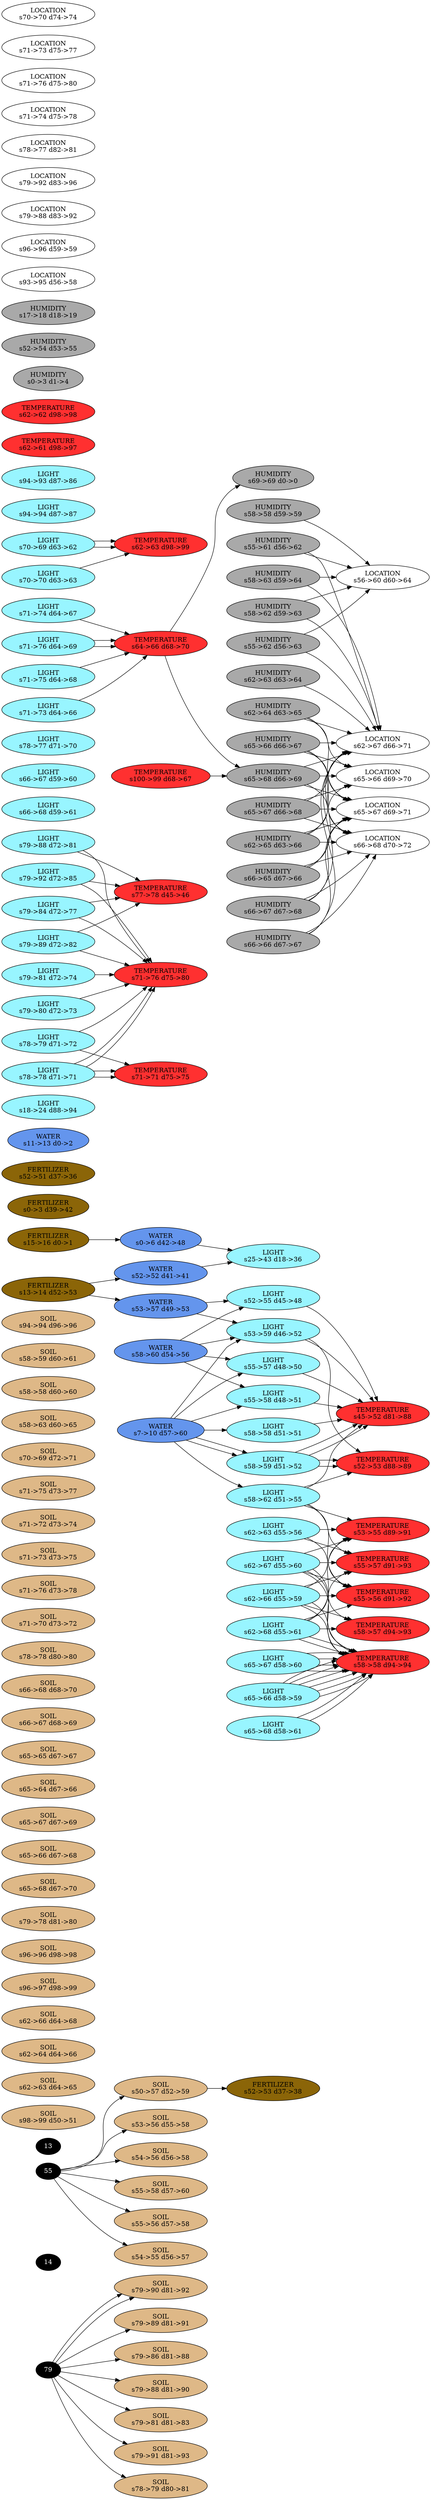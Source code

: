 digraph {
rankdir="LR"
"79" [style=filled, fillcolor=black fontcolor=white]
"14" [style=filled, fillcolor=black fontcolor=white]
"55" [style=filled, fillcolor=black fontcolor=white]
"13" [style=filled, fillcolor=black fontcolor=white]
"SOIL
s98->99 d50->51" [style=filled, fillcolor=burlywood]
"SOIL
s50->57 d52->59" [style=filled, fillcolor=burlywood]
"SOIL
s53->56 d55->58" [style=filled, fillcolor=burlywood]
"SOIL
s54->56 d56->58" [style=filled, fillcolor=burlywood]
"SOIL
s55->58 d57->60" [style=filled, fillcolor=burlywood]
"SOIL
s55->56 d57->58" [style=filled, fillcolor=burlywood]
"SOIL
s62->63 d64->65" [style=filled, fillcolor=burlywood]
"SOIL
s62->64 d64->66" [style=filled, fillcolor=burlywood]
"SOIL
s62->63 d64->65" [style=filled, fillcolor=burlywood]
"SOIL
s62->63 d64->65" [style=filled, fillcolor=burlywood]
"SOIL
s62->66 d64->68" [style=filled, fillcolor=burlywood]
"SOIL
s54->55 d56->57" [style=filled, fillcolor=burlywood]
"SOIL
s96->97 d98->99" [style=filled, fillcolor=burlywood]
"SOIL
s96->96 d98->98" [style=filled, fillcolor=burlywood]
"SOIL
s79->90 d81->92" [style=filled, fillcolor=burlywood]
"SOIL
s79->90 d81->92" [style=filled, fillcolor=burlywood]
"SOIL
s79->89 d81->91" [style=filled, fillcolor=burlywood]
"SOIL
s79->86 d81->88" [style=filled, fillcolor=burlywood]
"SOIL
s79->88 d81->90" [style=filled, fillcolor=burlywood]
"SOIL
s79->81 d81->83" [style=filled, fillcolor=burlywood]
"SOIL
s79->91 d81->93" [style=filled, fillcolor=burlywood]
"SOIL
s79->78 d81->80" [style=filled, fillcolor=burlywood]
"SOIL
s65->68 d67->70" [style=filled, fillcolor=burlywood]
"SOIL
s65->66 d67->68" [style=filled, fillcolor=burlywood]
"SOIL
s65->67 d67->69" [style=filled, fillcolor=burlywood]
"SOIL
s65->67 d67->69" [style=filled, fillcolor=burlywood]
"SOIL
s65->64 d67->66" [style=filled, fillcolor=burlywood]
"SOIL
s65->66 d67->68" [style=filled, fillcolor=burlywood]
"SOIL
s65->65 d67->67" [style=filled, fillcolor=burlywood]
"SOIL
s65->64 d67->66" [style=filled, fillcolor=burlywood]
"SOIL
s65->68 d67->70" [style=filled, fillcolor=burlywood]
"SOIL
s65->68 d67->70" [style=filled, fillcolor=burlywood]
"SOIL
s66->67 d68->69" [style=filled, fillcolor=burlywood]
"SOIL
s66->68 d68->70" [style=filled, fillcolor=burlywood]
"SOIL
s66->67 d68->69" [style=filled, fillcolor=burlywood]
"SOIL
s78->79 d80->81" [style=filled, fillcolor=burlywood]
"SOIL
s78->78 d80->80" [style=filled, fillcolor=burlywood]
"SOIL
s71->70 d73->72" [style=filled, fillcolor=burlywood]
"SOIL
s71->76 d73->78" [style=filled, fillcolor=burlywood]
"SOIL
s71->73 d73->75" [style=filled, fillcolor=burlywood]
"SOIL
s71->76 d73->78" [style=filled, fillcolor=burlywood]
"SOIL
s71->73 d73->75" [style=filled, fillcolor=burlywood]
"SOIL
s71->76 d73->78" [style=filled, fillcolor=burlywood]
"SOIL
s71->72 d73->74" [style=filled, fillcolor=burlywood]
"SOIL
s71->75 d73->77" [style=filled, fillcolor=burlywood]
"SOIL
s71->72 d73->74" [style=filled, fillcolor=burlywood]
"SOIL
s71->72 d73->74" [style=filled, fillcolor=burlywood]
"SOIL
s71->72 d73->74" [style=filled, fillcolor=burlywood]
"SOIL
s70->69 d72->71" [style=filled, fillcolor=burlywood]
"SOIL
s70->69 d72->71" [style=filled, fillcolor=burlywood]
"SOIL
s70->69 d72->71" [style=filled, fillcolor=burlywood]
"SOIL
s70->69 d72->71" [style=filled, fillcolor=burlywood]
"SOIL
s58->63 d60->65" [style=filled, fillcolor=burlywood]
"SOIL
s58->58 d60->60" [style=filled, fillcolor=burlywood]
"SOIL
s58->59 d60->61" [style=filled, fillcolor=burlywood]
"SOIL
s94->94 d96->96" [style=filled, fillcolor=burlywood]
"FERTILIZER
s15->16 d0->1" [style=filled, fillcolor=darkgoldenrod4]
"FERTILIZER
s52->53 d37->38" [style=filled, fillcolor=darkgoldenrod4]
"FERTILIZER
s0->3 d39->42" [style=filled, fillcolor=darkgoldenrod4]
"FERTILIZER
s52->51 d37->36" [style=filled, fillcolor=darkgoldenrod4]
"FERTILIZER
s13->14 d52->53" [style=filled, fillcolor=darkgoldenrod4]
"WATER
s53->57 d49->53" [style=filled, fillcolor=cornflowerblue]
"WATER
s11->13 d0->2" [style=filled, fillcolor=cornflowerblue]
"WATER
s0->6 d42->48" [style=filled, fillcolor=cornflowerblue]
"WATER
s7->10 d57->60" [style=filled, fillcolor=cornflowerblue]
"WATER
s52->52 d41->41" [style=filled, fillcolor=cornflowerblue]
"WATER
s58->60 d54->56" [style=filled, fillcolor=cornflowerblue]
"LIGHT
s18->24 d88->94" [style=filled, fillcolor=cadetblue1]
"LIGHT
s25->43 d18->36" [style=filled, fillcolor=cadetblue1]
"LIGHT
s52->55 d45->48" [style=filled, fillcolor=cadetblue1]
"LIGHT
s53->59 d46->52" [style=filled, fillcolor=cadetblue1]
"LIGHT
s55->58 d48->51" [style=filled, fillcolor=cadetblue1]
"LIGHT
s55->57 d48->50" [style=filled, fillcolor=cadetblue1]
"LIGHT
s62->67 d55->60" [style=filled, fillcolor=cadetblue1]
"LIGHT
s62->66 d55->59" [style=filled, fillcolor=cadetblue1]
"LIGHT
s62->63 d55->56" [style=filled, fillcolor=cadetblue1]
"LIGHT
s62->68 d55->61" [style=filled, fillcolor=cadetblue1]
"LIGHT
s79->84 d72->77" [style=filled, fillcolor=cadetblue1]
"LIGHT
s79->89 d72->82" [style=filled, fillcolor=cadetblue1]
"LIGHT
s79->88 d72->81" [style=filled, fillcolor=cadetblue1]
"LIGHT
s79->92 d72->85" [style=filled, fillcolor=cadetblue1]
"LIGHT
s79->81 d72->74" [style=filled, fillcolor=cadetblue1]
"LIGHT
s79->80 d72->73" [style=filled, fillcolor=cadetblue1]
"LIGHT
s65->67 d58->60" [style=filled, fillcolor=cadetblue1]
"LIGHT
s65->66 d58->59" [style=filled, fillcolor=cadetblue1]
"LIGHT
s65->66 d58->59" [style=filled, fillcolor=cadetblue1]
"LIGHT
s65->66 d58->59" [style=filled, fillcolor=cadetblue1]
"LIGHT
s65->68 d58->61" [style=filled, fillcolor=cadetblue1]
"LIGHT
s65->67 d58->60" [style=filled, fillcolor=cadetblue1]
"LIGHT
s66->68 d59->61" [style=filled, fillcolor=cadetblue1]
"LIGHT
s66->68 d59->61" [style=filled, fillcolor=cadetblue1]
"LIGHT
s66->68 d59->61" [style=filled, fillcolor=cadetblue1]
"LIGHT
s66->67 d59->60" [style=filled, fillcolor=cadetblue1]
"LIGHT
s78->77 d71->70" [style=filled, fillcolor=cadetblue1]
"LIGHT
s78->79 d71->72" [style=filled, fillcolor=cadetblue1]
"LIGHT
s78->78 d71->71" [style=filled, fillcolor=cadetblue1]
"LIGHT
s78->78 d71->71" [style=filled, fillcolor=cadetblue1]
"LIGHT
s78->77 d71->70" [style=filled, fillcolor=cadetblue1]
"LIGHT
s71->74 d64->67" [style=filled, fillcolor=cadetblue1]
"LIGHT
s71->76 d64->69" [style=filled, fillcolor=cadetblue1]
"LIGHT
s71->75 d64->68" [style=filled, fillcolor=cadetblue1]
"LIGHT
s71->76 d64->69" [style=filled, fillcolor=cadetblue1]
"LIGHT
s71->73 d64->66" [style=filled, fillcolor=cadetblue1]
"LIGHT
s70->69 d63->62" [style=filled, fillcolor=cadetblue1]
"LIGHT
s70->69 d63->62" [style=filled, fillcolor=cadetblue1]
"LIGHT
s70->70 d63->63" [style=filled, fillcolor=cadetblue1]
"LIGHT
s58->59 d51->52" [style=filled, fillcolor=cadetblue1]
"LIGHT
s58->62 d51->55" [style=filled, fillcolor=cadetblue1]
"LIGHT
s58->59 d51->52" [style=filled, fillcolor=cadetblue1]
"LIGHT
s58->58 d51->51" [style=filled, fillcolor=cadetblue1]
"LIGHT
s94->94 d87->87" [style=filled, fillcolor=cadetblue1]
"LIGHT
s94->93 d87->86" [style=filled, fillcolor=cadetblue1]
"TEMPERATURE
s77->78 d45->46" [style=filled, fillcolor=firebrick1]
"TEMPERATURE
s45->52 d81->88" [style=filled, fillcolor=firebrick1]
"TEMPERATURE
s64->66 d68->70" [style=filled, fillcolor=firebrick1]
"TEMPERATURE
s100->99 d68->67" [style=filled, fillcolor=firebrick1]
"TEMPERATURE
s52->53 d88->89" [style=filled, fillcolor=firebrick1]
"TEMPERATURE
s53->55 d89->91" [style=filled, fillcolor=firebrick1]
"TEMPERATURE
s55->57 d91->93" [style=filled, fillcolor=firebrick1]
"TEMPERATURE
s55->56 d91->92" [style=filled, fillcolor=firebrick1]
"TEMPERATURE
s62->61 d98->97" [style=filled, fillcolor=firebrick1]
"TEMPERATURE
s62->63 d98->99" [style=filled, fillcolor=firebrick1]
"TEMPERATURE
s62->62 d98->98" [style=filled, fillcolor=firebrick1]
"TEMPERATURE
s71->76 d75->80" [style=filled, fillcolor=firebrick1]
"TEMPERATURE
s71->71 d75->75" [style=filled, fillcolor=firebrick1]
"TEMPERATURE
s58->58 d94->94" [style=filled, fillcolor=firebrick1]
"TEMPERATURE
s58->58 d94->94" [style=filled, fillcolor=firebrick1]
"TEMPERATURE
s58->57 d94->93" [style=filled, fillcolor=firebrick1]
"HUMIDITY
s69->69 d0->0" [style=filled, fillcolor=darkgray]
"HUMIDITY
s0->3 d1->4" [style=filled, fillcolor=darkgray]
"HUMIDITY
s52->54 d53->55" [style=filled, fillcolor=darkgray]
"HUMIDITY
s17->18 d18->19" [style=filled, fillcolor=darkgray]
"HUMIDITY
s55->62 d56->63" [style=filled, fillcolor=darkgray]
"HUMIDITY
s55->61 d56->62" [style=filled, fillcolor=darkgray]
"HUMIDITY
s62->63 d63->64" [style=filled, fillcolor=darkgray]
"HUMIDITY
s62->65 d63->66" [style=filled, fillcolor=darkgray]
"HUMIDITY
s62->64 d63->65" [style=filled, fillcolor=darkgray]
"HUMIDITY
s65->66 d66->67" [style=filled, fillcolor=darkgray]
"HUMIDITY
s65->68 d66->69" [style=filled, fillcolor=darkgray]
"HUMIDITY
s65->67 d66->68" [style=filled, fillcolor=darkgray]
"HUMIDITY
s66->65 d67->66" [style=filled, fillcolor=darkgray]
"HUMIDITY
s66->67 d67->68" [style=filled, fillcolor=darkgray]
"HUMIDITY
s66->66 d67->67" [style=filled, fillcolor=darkgray]
"HUMIDITY
s58->58 d59->59" [style=filled, fillcolor=darkgray]
"HUMIDITY
s58->63 d59->64" [style=filled, fillcolor=darkgray]
"HUMIDITY
s58->62 d59->63" [style=filled, fillcolor=darkgray]
"LOCATION
s56->60 d60->64" [style=filled, fillcolor=white]
"LOCATION
s93->95 d56->58" [style=filled, fillcolor=white]
"LOCATION
s62->67 d66->71" [style=filled, fillcolor=white]
"LOCATION
s96->96 d59->59" [style=filled, fillcolor=white]
"LOCATION
s79->88 d83->92" [style=filled, fillcolor=white]
"LOCATION
s79->92 d83->96" [style=filled, fillcolor=white]
"LOCATION
s65->67 d69->71" [style=filled, fillcolor=white]
"LOCATION
s65->66 d69->70" [style=filled, fillcolor=white]
"LOCATION
s66->68 d70->72" [style=filled, fillcolor=white]
"LOCATION
s78->77 d82->81" [style=filled, fillcolor=white]
"LOCATION
s71->74 d75->78" [style=filled, fillcolor=white]
"LOCATION
s71->76 d75->80" [style=filled, fillcolor=white]
"LOCATION
s71->73 d75->77" [style=filled, fillcolor=white]
"LOCATION
s70->70 d74->74" [style=filled, fillcolor=white]
"79" -> "SOIL
s79->90 d81->92"
"79" -> "SOIL
s79->90 d81->92"
"79" -> "SOIL
s79->89 d81->91"
"79" -> "SOIL
s79->86 d81->88"
"79" -> "SOIL
s79->88 d81->90"
"79" -> "SOIL
s79->81 d81->83"
"79" -> "SOIL
s79->91 d81->93"
"79" -> "SOIL
s78->79 d80->81"
"55" -> "SOIL
s50->57 d52->59"
"55" -> "SOIL
s53->56 d55->58"
"55" -> "SOIL
s54->56 d56->58"
"55" -> "SOIL
s55->58 d57->60"
"55" -> "SOIL
s55->56 d57->58"
"55" -> "SOIL
s54->55 d56->57"
"SOIL
s50->57 d52->59" -> "FERTILIZER
s52->53 d37->38"
"FERTILIZER
s15->16 d0->1" -> "WATER
s0->6 d42->48"
"FERTILIZER
s13->14 d52->53" -> "WATER
s53->57 d49->53"
"FERTILIZER
s13->14 d52->53" -> "WATER
s52->52 d41->41"
"WATER
s53->57 d49->53" -> "LIGHT
s52->55 d45->48"
"WATER
s53->57 d49->53" -> "LIGHT
s53->59 d46->52"
"WATER
s0->6 d42->48" -> "LIGHT
s25->43 d18->36"
"WATER
s7->10 d57->60" -> "LIGHT
s53->59 d46->52"
"WATER
s7->10 d57->60" -> "LIGHT
s55->58 d48->51"
"WATER
s7->10 d57->60" -> "LIGHT
s55->57 d48->50"
"WATER
s7->10 d57->60" -> "LIGHT
s58->59 d51->52"
"WATER
s7->10 d57->60" -> "LIGHT
s58->62 d51->55"
"WATER
s7->10 d57->60" -> "LIGHT
s58->59 d51->52"
"WATER
s7->10 d57->60" -> "LIGHT
s58->58 d51->51"
"WATER
s52->52 d41->41" -> "LIGHT
s25->43 d18->36"
"WATER
s58->60 d54->56" -> "LIGHT
s52->55 d45->48"
"WATER
s58->60 d54->56" -> "LIGHT
s53->59 d46->52"
"WATER
s58->60 d54->56" -> "LIGHT
s55->58 d48->51"
"WATER
s58->60 d54->56" -> "LIGHT
s55->57 d48->50"
"LIGHT
s52->55 d45->48" -> "TEMPERATURE
s45->52 d81->88"
"LIGHT
s53->59 d46->52" -> "TEMPERATURE
s45->52 d81->88"
"LIGHT
s53->59 d46->52" -> "TEMPERATURE
s52->53 d88->89"
"LIGHT
s55->58 d48->51" -> "TEMPERATURE
s45->52 d81->88"
"LIGHT
s55->57 d48->50" -> "TEMPERATURE
s45->52 d81->88"
"LIGHT
s62->67 d55->60" -> "TEMPERATURE
s53->55 d89->91"
"LIGHT
s62->67 d55->60" -> "TEMPERATURE
s55->57 d91->93"
"LIGHT
s62->67 d55->60" -> "TEMPERATURE
s55->56 d91->92"
"LIGHT
s62->67 d55->60" -> "TEMPERATURE
s58->58 d94->94"
"LIGHT
s62->67 d55->60" -> "TEMPERATURE
s58->58 d94->94"
"LIGHT
s62->67 d55->60" -> "TEMPERATURE
s58->57 d94->93"
"LIGHT
s62->66 d55->59" -> "TEMPERATURE
s53->55 d89->91"
"LIGHT
s62->66 d55->59" -> "TEMPERATURE
s55->57 d91->93"
"LIGHT
s62->66 d55->59" -> "TEMPERATURE
s55->56 d91->92"
"LIGHT
s62->66 d55->59" -> "TEMPERATURE
s58->58 d94->94"
"LIGHT
s62->66 d55->59" -> "TEMPERATURE
s58->58 d94->94"
"LIGHT
s62->66 d55->59" -> "TEMPERATURE
s58->57 d94->93"
"LIGHT
s62->63 d55->56" -> "TEMPERATURE
s53->55 d89->91"
"LIGHT
s62->63 d55->56" -> "TEMPERATURE
s55->57 d91->93"
"LIGHT
s62->63 d55->56" -> "TEMPERATURE
s55->56 d91->92"
"LIGHT
s62->68 d55->61" -> "TEMPERATURE
s53->55 d89->91"
"LIGHT
s62->68 d55->61" -> "TEMPERATURE
s55->57 d91->93"
"LIGHT
s62->68 d55->61" -> "TEMPERATURE
s55->56 d91->92"
"LIGHT
s62->68 d55->61" -> "TEMPERATURE
s58->58 d94->94"
"LIGHT
s62->68 d55->61" -> "TEMPERATURE
s58->58 d94->94"
"LIGHT
s62->68 d55->61" -> "TEMPERATURE
s58->57 d94->93"
"LIGHT
s79->84 d72->77" -> "TEMPERATURE
s77->78 d45->46"
"LIGHT
s79->84 d72->77" -> "TEMPERATURE
s71->76 d75->80"
"LIGHT
s79->89 d72->82" -> "TEMPERATURE
s77->78 d45->46"
"LIGHT
s79->89 d72->82" -> "TEMPERATURE
s71->76 d75->80"
"LIGHT
s79->88 d72->81" -> "TEMPERATURE
s77->78 d45->46"
"LIGHT
s79->88 d72->81" -> "TEMPERATURE
s71->76 d75->80"
"LIGHT
s79->92 d72->85" -> "TEMPERATURE
s77->78 d45->46"
"LIGHT
s79->92 d72->85" -> "TEMPERATURE
s71->76 d75->80"
"LIGHT
s79->81 d72->74" -> "TEMPERATURE
s71->76 d75->80"
"LIGHT
s79->80 d72->73" -> "TEMPERATURE
s71->76 d75->80"
"LIGHT
s65->67 d58->60" -> "TEMPERATURE
s58->58 d94->94"
"LIGHT
s65->67 d58->60" -> "TEMPERATURE
s58->58 d94->94"
"LIGHT
s65->66 d58->59" -> "TEMPERATURE
s58->58 d94->94"
"LIGHT
s65->66 d58->59" -> "TEMPERATURE
s58->58 d94->94"
"LIGHT
s65->66 d58->59" -> "TEMPERATURE
s58->58 d94->94"
"LIGHT
s65->66 d58->59" -> "TEMPERATURE
s58->58 d94->94"
"LIGHT
s65->66 d58->59" -> "TEMPERATURE
s58->58 d94->94"
"LIGHT
s65->66 d58->59" -> "TEMPERATURE
s58->58 d94->94"
"LIGHT
s65->68 d58->61" -> "TEMPERATURE
s58->58 d94->94"
"LIGHT
s65->68 d58->61" -> "TEMPERATURE
s58->58 d94->94"
"LIGHT
s65->67 d58->60" -> "TEMPERATURE
s58->58 d94->94"
"LIGHT
s65->67 d58->60" -> "TEMPERATURE
s58->58 d94->94"
"LIGHT
s78->79 d71->72" -> "TEMPERATURE
s71->76 d75->80"
"LIGHT
s78->79 d71->72" -> "TEMPERATURE
s71->71 d75->75"
"LIGHT
s78->78 d71->71" -> "TEMPERATURE
s71->76 d75->80"
"LIGHT
s78->78 d71->71" -> "TEMPERATURE
s71->71 d75->75"
"LIGHT
s78->78 d71->71" -> "TEMPERATURE
s71->76 d75->80"
"LIGHT
s78->78 d71->71" -> "TEMPERATURE
s71->71 d75->75"
"LIGHT
s71->74 d64->67" -> "TEMPERATURE
s64->66 d68->70"
"LIGHT
s71->76 d64->69" -> "TEMPERATURE
s64->66 d68->70"
"LIGHT
s71->75 d64->68" -> "TEMPERATURE
s64->66 d68->70"
"LIGHT
s71->76 d64->69" -> "TEMPERATURE
s64->66 d68->70"
"LIGHT
s71->73 d64->66" -> "TEMPERATURE
s64->66 d68->70"
"LIGHT
s70->69 d63->62" -> "TEMPERATURE
s62->63 d98->99"
"LIGHT
s70->69 d63->62" -> "TEMPERATURE
s62->63 d98->99"
"LIGHT
s70->70 d63->63" -> "TEMPERATURE
s62->63 d98->99"
"LIGHT
s58->59 d51->52" -> "TEMPERATURE
s45->52 d81->88"
"LIGHT
s58->59 d51->52" -> "TEMPERATURE
s52->53 d88->89"
"LIGHT
s58->62 d51->55" -> "TEMPERATURE
s45->52 d81->88"
"LIGHT
s58->62 d51->55" -> "TEMPERATURE
s52->53 d88->89"
"LIGHT
s58->62 d51->55" -> "TEMPERATURE
s53->55 d89->91"
"LIGHT
s58->62 d51->55" -> "TEMPERATURE
s55->57 d91->93"
"LIGHT
s58->62 d51->55" -> "TEMPERATURE
s55->56 d91->92"
"LIGHT
s58->59 d51->52" -> "TEMPERATURE
s45->52 d81->88"
"LIGHT
s58->59 d51->52" -> "TEMPERATURE
s52->53 d88->89"
"LIGHT
s58->58 d51->51" -> "TEMPERATURE
s45->52 d81->88"
"TEMPERATURE
s64->66 d68->70" -> "HUMIDITY
s69->69 d0->0"
"TEMPERATURE
s64->66 d68->70" -> "HUMIDITY
s65->68 d66->69"
"TEMPERATURE
s100->99 d68->67" -> "HUMIDITY
s65->68 d66->69"
"HUMIDITY
s55->62 d56->63" -> "LOCATION
s56->60 d60->64"
"HUMIDITY
s55->62 d56->63" -> "LOCATION
s62->67 d66->71"
"HUMIDITY
s55->61 d56->62" -> "LOCATION
s56->60 d60->64"
"HUMIDITY
s55->61 d56->62" -> "LOCATION
s62->67 d66->71"
"HUMIDITY
s62->63 d63->64" -> "LOCATION
s62->67 d66->71"
"HUMIDITY
s62->65 d63->66" -> "LOCATION
s62->67 d66->71"
"HUMIDITY
s62->65 d63->66" -> "LOCATION
s65->67 d69->71"
"HUMIDITY
s62->65 d63->66" -> "LOCATION
s65->66 d69->70"
"HUMIDITY
s62->65 d63->66" -> "LOCATION
s66->68 d70->72"
"HUMIDITY
s62->64 d63->65" -> "LOCATION
s62->67 d66->71"
"HUMIDITY
s62->64 d63->65" -> "LOCATION
s65->67 d69->71"
"HUMIDITY
s62->64 d63->65" -> "LOCATION
s65->66 d69->70"
"HUMIDITY
s65->66 d66->67" -> "LOCATION
s62->67 d66->71"
"HUMIDITY
s65->66 d66->67" -> "LOCATION
s65->67 d69->71"
"HUMIDITY
s65->66 d66->67" -> "LOCATION
s65->66 d69->70"
"HUMIDITY
s65->66 d66->67" -> "LOCATION
s66->68 d70->72"
"HUMIDITY
s65->68 d66->69" -> "LOCATION
s62->67 d66->71"
"HUMIDITY
s65->68 d66->69" -> "LOCATION
s65->67 d69->71"
"HUMIDITY
s65->68 d66->69" -> "LOCATION
s65->66 d69->70"
"HUMIDITY
s65->68 d66->69" -> "LOCATION
s66->68 d70->72"
"HUMIDITY
s65->67 d66->68" -> "LOCATION
s62->67 d66->71"
"HUMIDITY
s65->67 d66->68" -> "LOCATION
s65->67 d69->71"
"HUMIDITY
s65->67 d66->68" -> "LOCATION
s65->66 d69->70"
"HUMIDITY
s65->67 d66->68" -> "LOCATION
s66->68 d70->72"
"HUMIDITY
s66->65 d67->66" -> "LOCATION
s62->67 d66->71"
"HUMIDITY
s66->65 d67->66" -> "LOCATION
s65->67 d69->71"
"HUMIDITY
s66->65 d67->66" -> "LOCATION
s66->68 d70->72"
"HUMIDITY
s66->67 d67->68" -> "LOCATION
s62->67 d66->71"
"HUMIDITY
s66->67 d67->68" -> "LOCATION
s65->67 d69->71"
"HUMIDITY
s66->67 d67->68" -> "LOCATION
s66->68 d70->72"
"HUMIDITY
s66->66 d67->67" -> "LOCATION
s62->67 d66->71"
"HUMIDITY
s66->66 d67->67" -> "LOCATION
s65->67 d69->71"
"HUMIDITY
s66->66 d67->67" -> "LOCATION
s66->68 d70->72"
"HUMIDITY
s58->58 d59->59" -> "LOCATION
s56->60 d60->64"
"HUMIDITY
s58->63 d59->64" -> "LOCATION
s56->60 d60->64"
"HUMIDITY
s58->63 d59->64" -> "LOCATION
s62->67 d66->71"
"HUMIDITY
s58->62 d59->63" -> "LOCATION
s56->60 d60->64"
"HUMIDITY
s58->62 d59->63" -> "LOCATION
s62->67 d66->71"
}
